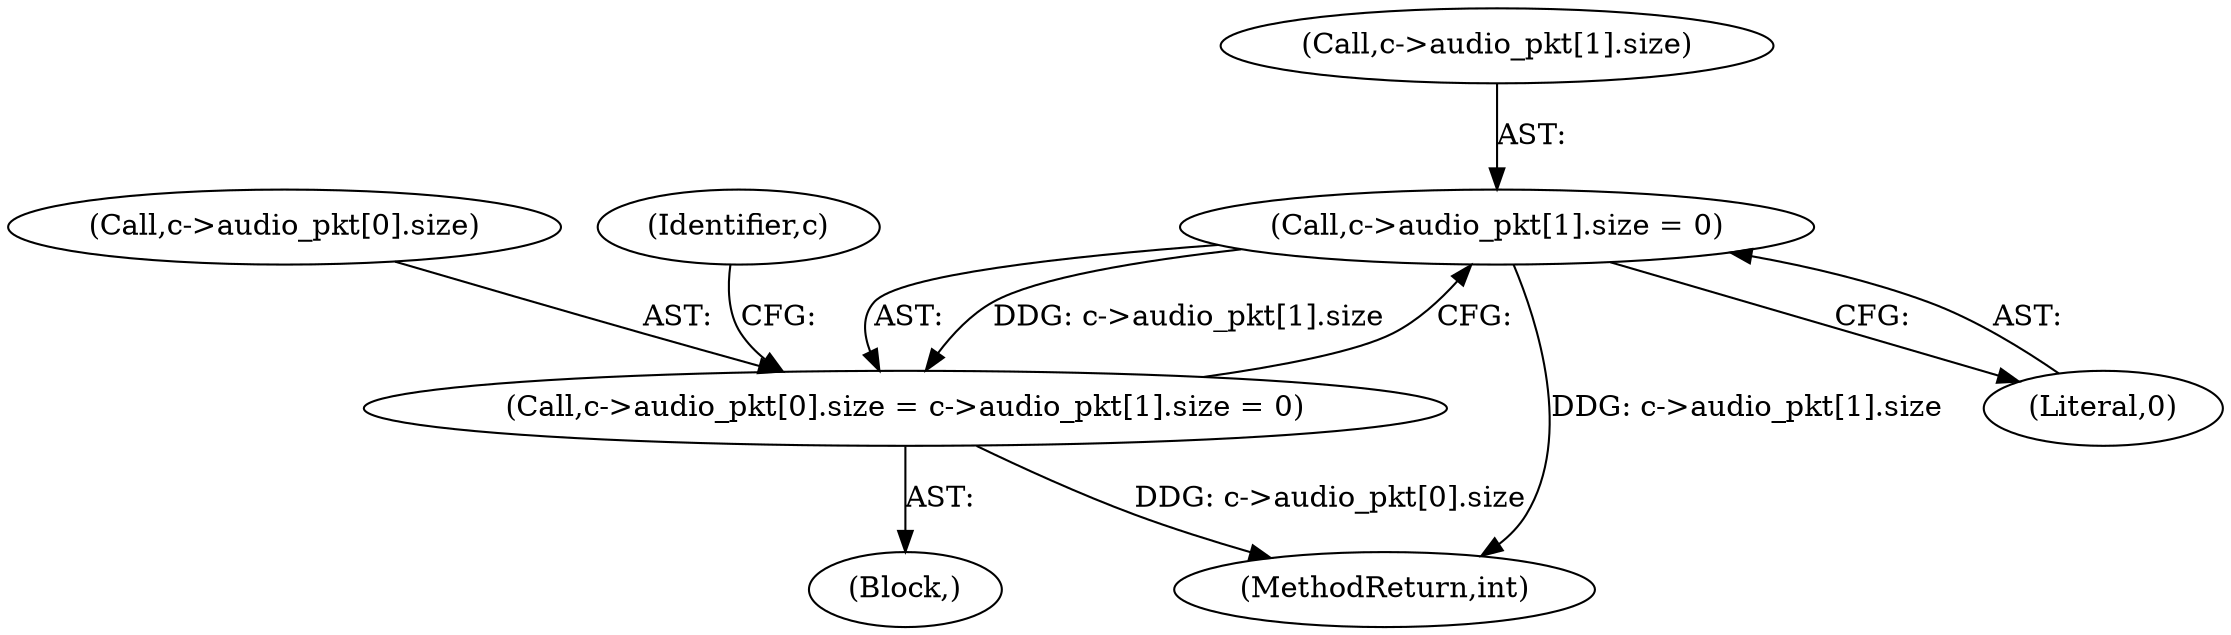 digraph "0_libav_5a396bb3a66a61a68b80f2369d0249729bf85e04@pointer" {
"1000243" [label="(Call,c->audio_pkt[1].size = 0)"];
"1000235" [label="(Call,c->audio_pkt[0].size = c->audio_pkt[1].size = 0)"];
"1000236" [label="(Call,c->audio_pkt[0].size)"];
"1000234" [label="(Block,)"];
"1000244" [label="(Call,c->audio_pkt[1].size)"];
"1000243" [label="(Call,c->audio_pkt[1].size = 0)"];
"1000257" [label="(MethodReturn,int)"];
"1000254" [label="(Identifier,c)"];
"1000235" [label="(Call,c->audio_pkt[0].size = c->audio_pkt[1].size = 0)"];
"1000251" [label="(Literal,0)"];
"1000243" -> "1000235"  [label="AST: "];
"1000243" -> "1000251"  [label="CFG: "];
"1000244" -> "1000243"  [label="AST: "];
"1000251" -> "1000243"  [label="AST: "];
"1000235" -> "1000243"  [label="CFG: "];
"1000243" -> "1000257"  [label="DDG: c->audio_pkt[1].size"];
"1000243" -> "1000235"  [label="DDG: c->audio_pkt[1].size"];
"1000235" -> "1000234"  [label="AST: "];
"1000236" -> "1000235"  [label="AST: "];
"1000254" -> "1000235"  [label="CFG: "];
"1000235" -> "1000257"  [label="DDG: c->audio_pkt[0].size"];
}
